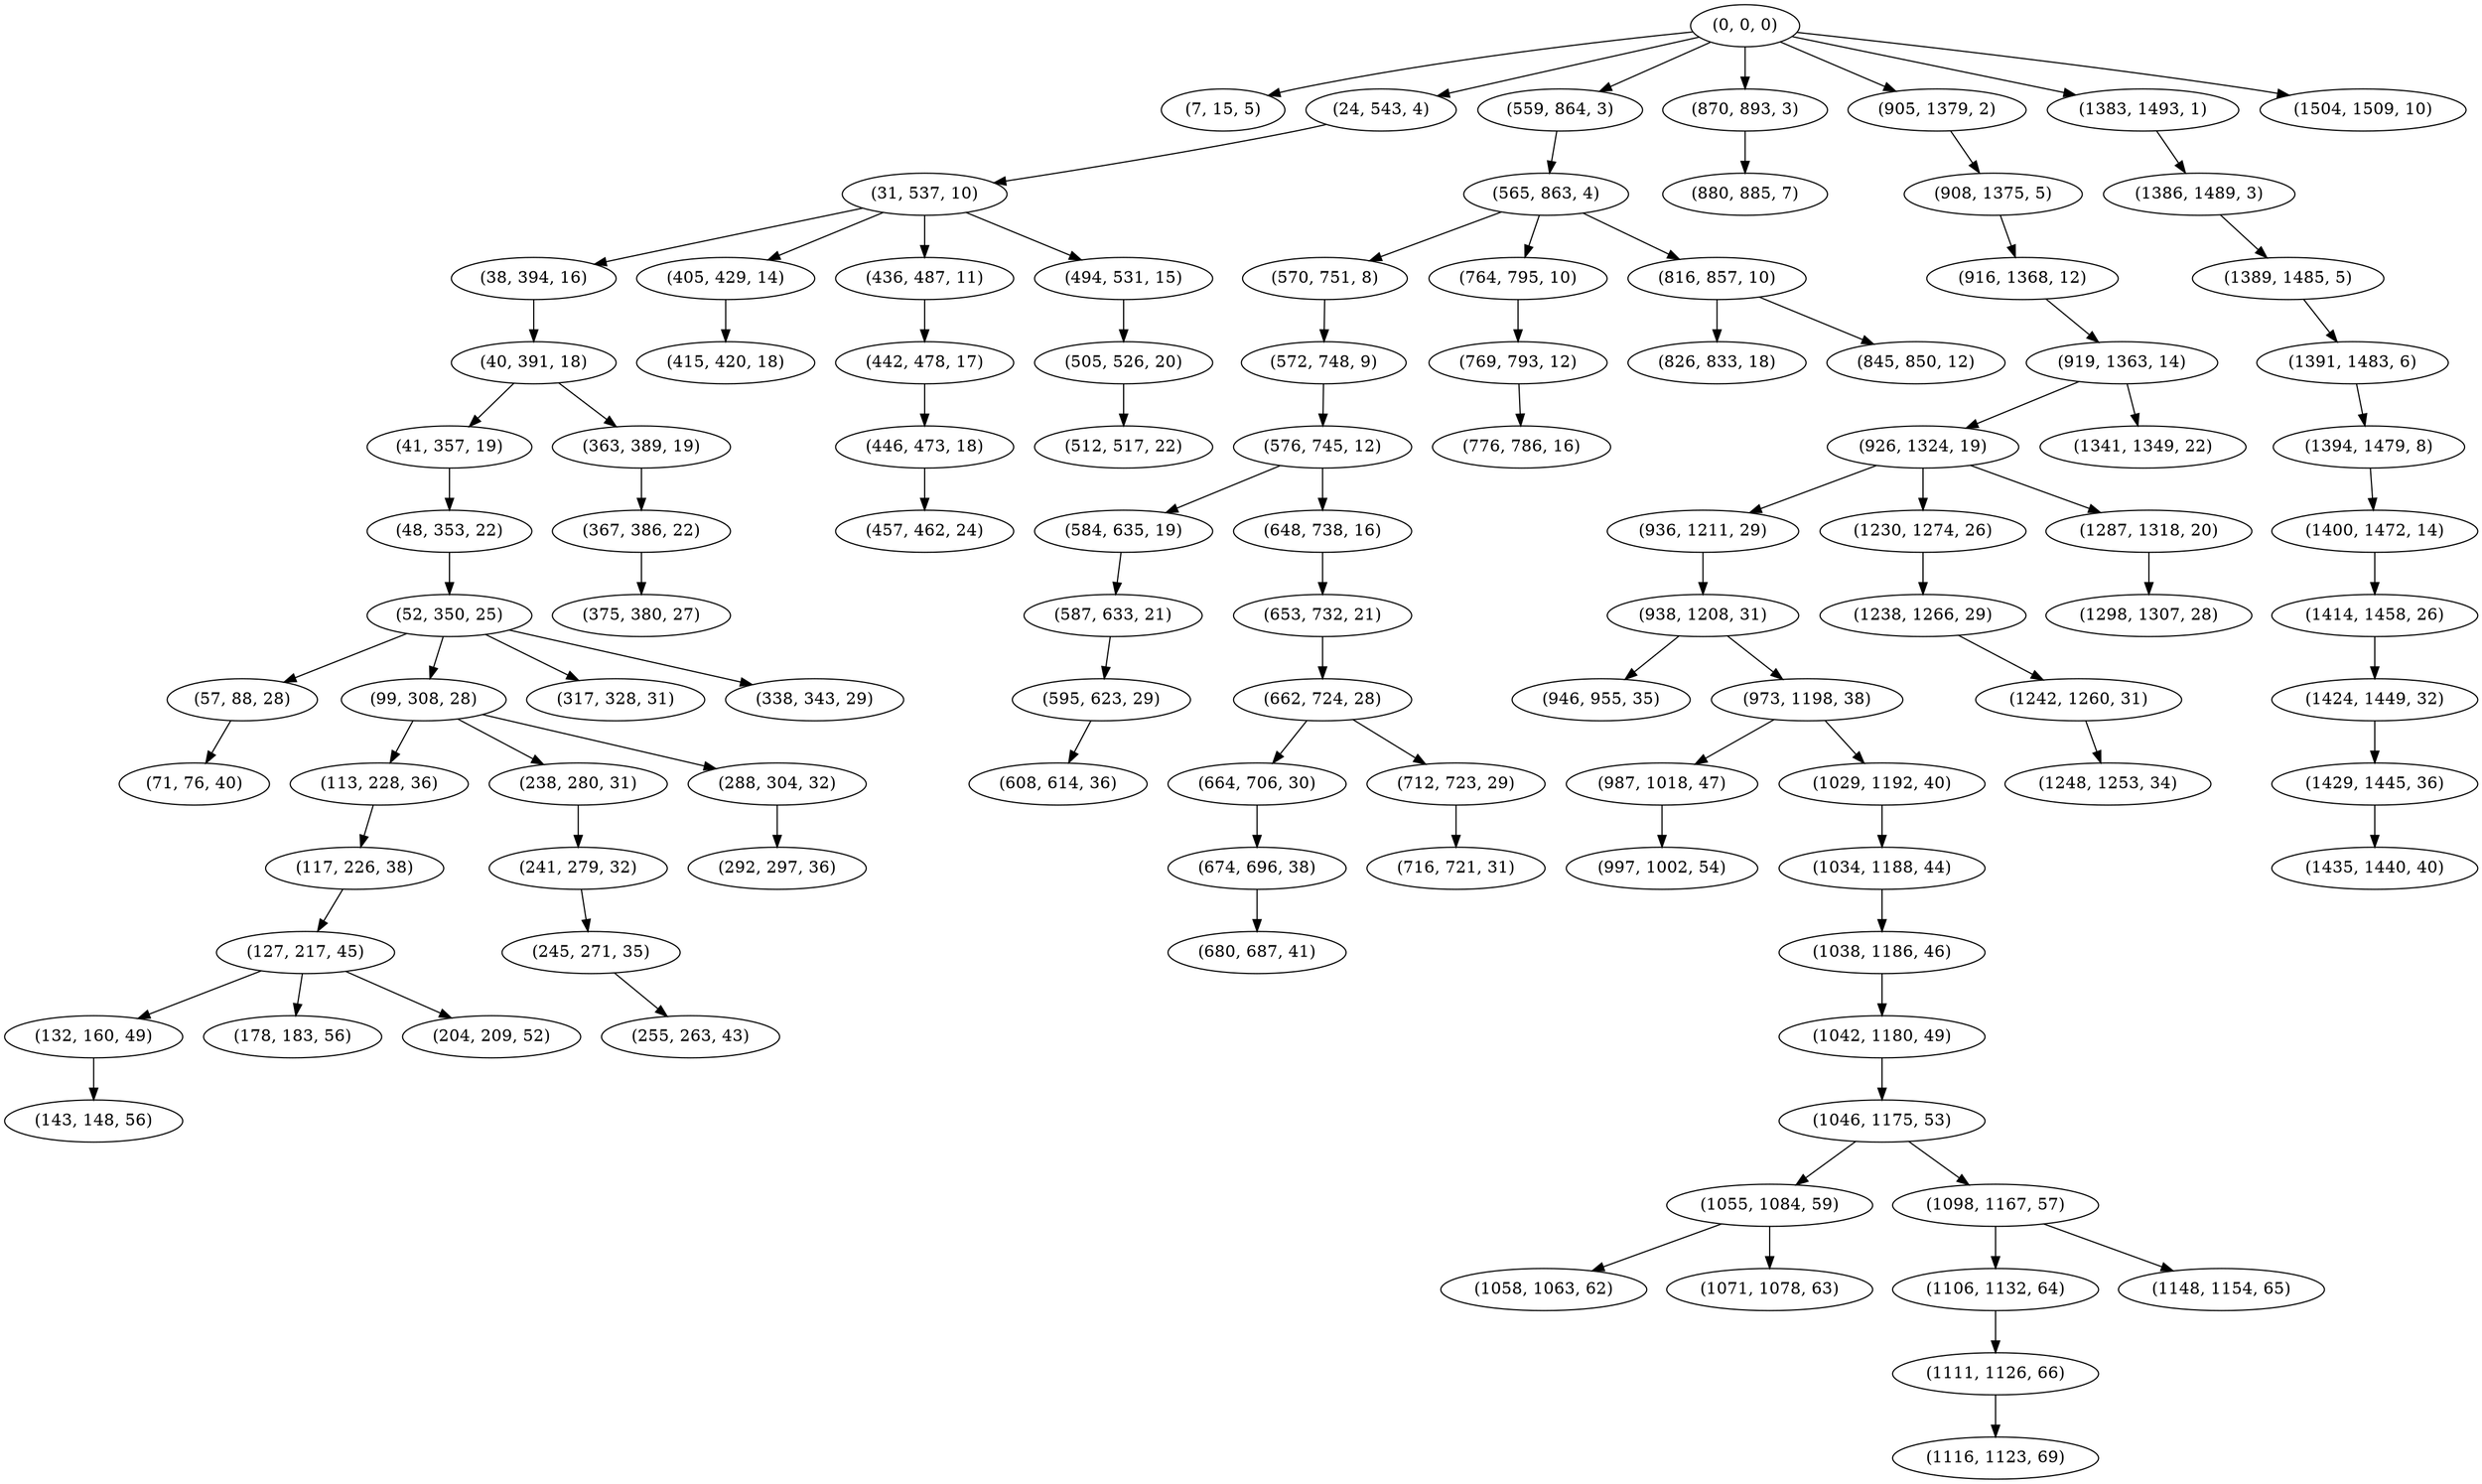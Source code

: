 digraph tree {
    "(0, 0, 0)";
    "(7, 15, 5)";
    "(24, 543, 4)";
    "(31, 537, 10)";
    "(38, 394, 16)";
    "(40, 391, 18)";
    "(41, 357, 19)";
    "(48, 353, 22)";
    "(52, 350, 25)";
    "(57, 88, 28)";
    "(71, 76, 40)";
    "(99, 308, 28)";
    "(113, 228, 36)";
    "(117, 226, 38)";
    "(127, 217, 45)";
    "(132, 160, 49)";
    "(143, 148, 56)";
    "(178, 183, 56)";
    "(204, 209, 52)";
    "(238, 280, 31)";
    "(241, 279, 32)";
    "(245, 271, 35)";
    "(255, 263, 43)";
    "(288, 304, 32)";
    "(292, 297, 36)";
    "(317, 328, 31)";
    "(338, 343, 29)";
    "(363, 389, 19)";
    "(367, 386, 22)";
    "(375, 380, 27)";
    "(405, 429, 14)";
    "(415, 420, 18)";
    "(436, 487, 11)";
    "(442, 478, 17)";
    "(446, 473, 18)";
    "(457, 462, 24)";
    "(494, 531, 15)";
    "(505, 526, 20)";
    "(512, 517, 22)";
    "(559, 864, 3)";
    "(565, 863, 4)";
    "(570, 751, 8)";
    "(572, 748, 9)";
    "(576, 745, 12)";
    "(584, 635, 19)";
    "(587, 633, 21)";
    "(595, 623, 29)";
    "(608, 614, 36)";
    "(648, 738, 16)";
    "(653, 732, 21)";
    "(662, 724, 28)";
    "(664, 706, 30)";
    "(674, 696, 38)";
    "(680, 687, 41)";
    "(712, 723, 29)";
    "(716, 721, 31)";
    "(764, 795, 10)";
    "(769, 793, 12)";
    "(776, 786, 16)";
    "(816, 857, 10)";
    "(826, 833, 18)";
    "(845, 850, 12)";
    "(870, 893, 3)";
    "(880, 885, 7)";
    "(905, 1379, 2)";
    "(908, 1375, 5)";
    "(916, 1368, 12)";
    "(919, 1363, 14)";
    "(926, 1324, 19)";
    "(936, 1211, 29)";
    "(938, 1208, 31)";
    "(946, 955, 35)";
    "(973, 1198, 38)";
    "(987, 1018, 47)";
    "(997, 1002, 54)";
    "(1029, 1192, 40)";
    "(1034, 1188, 44)";
    "(1038, 1186, 46)";
    "(1042, 1180, 49)";
    "(1046, 1175, 53)";
    "(1055, 1084, 59)";
    "(1058, 1063, 62)";
    "(1071, 1078, 63)";
    "(1098, 1167, 57)";
    "(1106, 1132, 64)";
    "(1111, 1126, 66)";
    "(1116, 1123, 69)";
    "(1148, 1154, 65)";
    "(1230, 1274, 26)";
    "(1238, 1266, 29)";
    "(1242, 1260, 31)";
    "(1248, 1253, 34)";
    "(1287, 1318, 20)";
    "(1298, 1307, 28)";
    "(1341, 1349, 22)";
    "(1383, 1493, 1)";
    "(1386, 1489, 3)";
    "(1389, 1485, 5)";
    "(1391, 1483, 6)";
    "(1394, 1479, 8)";
    "(1400, 1472, 14)";
    "(1414, 1458, 26)";
    "(1424, 1449, 32)";
    "(1429, 1445, 36)";
    "(1435, 1440, 40)";
    "(1504, 1509, 10)";
    "(0, 0, 0)" -> "(7, 15, 5)";
    "(0, 0, 0)" -> "(24, 543, 4)";
    "(0, 0, 0)" -> "(559, 864, 3)";
    "(0, 0, 0)" -> "(870, 893, 3)";
    "(0, 0, 0)" -> "(905, 1379, 2)";
    "(0, 0, 0)" -> "(1383, 1493, 1)";
    "(0, 0, 0)" -> "(1504, 1509, 10)";
    "(24, 543, 4)" -> "(31, 537, 10)";
    "(31, 537, 10)" -> "(38, 394, 16)";
    "(31, 537, 10)" -> "(405, 429, 14)";
    "(31, 537, 10)" -> "(436, 487, 11)";
    "(31, 537, 10)" -> "(494, 531, 15)";
    "(38, 394, 16)" -> "(40, 391, 18)";
    "(40, 391, 18)" -> "(41, 357, 19)";
    "(40, 391, 18)" -> "(363, 389, 19)";
    "(41, 357, 19)" -> "(48, 353, 22)";
    "(48, 353, 22)" -> "(52, 350, 25)";
    "(52, 350, 25)" -> "(57, 88, 28)";
    "(52, 350, 25)" -> "(99, 308, 28)";
    "(52, 350, 25)" -> "(317, 328, 31)";
    "(52, 350, 25)" -> "(338, 343, 29)";
    "(57, 88, 28)" -> "(71, 76, 40)";
    "(99, 308, 28)" -> "(113, 228, 36)";
    "(99, 308, 28)" -> "(238, 280, 31)";
    "(99, 308, 28)" -> "(288, 304, 32)";
    "(113, 228, 36)" -> "(117, 226, 38)";
    "(117, 226, 38)" -> "(127, 217, 45)";
    "(127, 217, 45)" -> "(132, 160, 49)";
    "(127, 217, 45)" -> "(178, 183, 56)";
    "(127, 217, 45)" -> "(204, 209, 52)";
    "(132, 160, 49)" -> "(143, 148, 56)";
    "(238, 280, 31)" -> "(241, 279, 32)";
    "(241, 279, 32)" -> "(245, 271, 35)";
    "(245, 271, 35)" -> "(255, 263, 43)";
    "(288, 304, 32)" -> "(292, 297, 36)";
    "(363, 389, 19)" -> "(367, 386, 22)";
    "(367, 386, 22)" -> "(375, 380, 27)";
    "(405, 429, 14)" -> "(415, 420, 18)";
    "(436, 487, 11)" -> "(442, 478, 17)";
    "(442, 478, 17)" -> "(446, 473, 18)";
    "(446, 473, 18)" -> "(457, 462, 24)";
    "(494, 531, 15)" -> "(505, 526, 20)";
    "(505, 526, 20)" -> "(512, 517, 22)";
    "(559, 864, 3)" -> "(565, 863, 4)";
    "(565, 863, 4)" -> "(570, 751, 8)";
    "(565, 863, 4)" -> "(764, 795, 10)";
    "(565, 863, 4)" -> "(816, 857, 10)";
    "(570, 751, 8)" -> "(572, 748, 9)";
    "(572, 748, 9)" -> "(576, 745, 12)";
    "(576, 745, 12)" -> "(584, 635, 19)";
    "(576, 745, 12)" -> "(648, 738, 16)";
    "(584, 635, 19)" -> "(587, 633, 21)";
    "(587, 633, 21)" -> "(595, 623, 29)";
    "(595, 623, 29)" -> "(608, 614, 36)";
    "(648, 738, 16)" -> "(653, 732, 21)";
    "(653, 732, 21)" -> "(662, 724, 28)";
    "(662, 724, 28)" -> "(664, 706, 30)";
    "(662, 724, 28)" -> "(712, 723, 29)";
    "(664, 706, 30)" -> "(674, 696, 38)";
    "(674, 696, 38)" -> "(680, 687, 41)";
    "(712, 723, 29)" -> "(716, 721, 31)";
    "(764, 795, 10)" -> "(769, 793, 12)";
    "(769, 793, 12)" -> "(776, 786, 16)";
    "(816, 857, 10)" -> "(826, 833, 18)";
    "(816, 857, 10)" -> "(845, 850, 12)";
    "(870, 893, 3)" -> "(880, 885, 7)";
    "(905, 1379, 2)" -> "(908, 1375, 5)";
    "(908, 1375, 5)" -> "(916, 1368, 12)";
    "(916, 1368, 12)" -> "(919, 1363, 14)";
    "(919, 1363, 14)" -> "(926, 1324, 19)";
    "(919, 1363, 14)" -> "(1341, 1349, 22)";
    "(926, 1324, 19)" -> "(936, 1211, 29)";
    "(926, 1324, 19)" -> "(1230, 1274, 26)";
    "(926, 1324, 19)" -> "(1287, 1318, 20)";
    "(936, 1211, 29)" -> "(938, 1208, 31)";
    "(938, 1208, 31)" -> "(946, 955, 35)";
    "(938, 1208, 31)" -> "(973, 1198, 38)";
    "(973, 1198, 38)" -> "(987, 1018, 47)";
    "(973, 1198, 38)" -> "(1029, 1192, 40)";
    "(987, 1018, 47)" -> "(997, 1002, 54)";
    "(1029, 1192, 40)" -> "(1034, 1188, 44)";
    "(1034, 1188, 44)" -> "(1038, 1186, 46)";
    "(1038, 1186, 46)" -> "(1042, 1180, 49)";
    "(1042, 1180, 49)" -> "(1046, 1175, 53)";
    "(1046, 1175, 53)" -> "(1055, 1084, 59)";
    "(1046, 1175, 53)" -> "(1098, 1167, 57)";
    "(1055, 1084, 59)" -> "(1058, 1063, 62)";
    "(1055, 1084, 59)" -> "(1071, 1078, 63)";
    "(1098, 1167, 57)" -> "(1106, 1132, 64)";
    "(1098, 1167, 57)" -> "(1148, 1154, 65)";
    "(1106, 1132, 64)" -> "(1111, 1126, 66)";
    "(1111, 1126, 66)" -> "(1116, 1123, 69)";
    "(1230, 1274, 26)" -> "(1238, 1266, 29)";
    "(1238, 1266, 29)" -> "(1242, 1260, 31)";
    "(1242, 1260, 31)" -> "(1248, 1253, 34)";
    "(1287, 1318, 20)" -> "(1298, 1307, 28)";
    "(1383, 1493, 1)" -> "(1386, 1489, 3)";
    "(1386, 1489, 3)" -> "(1389, 1485, 5)";
    "(1389, 1485, 5)" -> "(1391, 1483, 6)";
    "(1391, 1483, 6)" -> "(1394, 1479, 8)";
    "(1394, 1479, 8)" -> "(1400, 1472, 14)";
    "(1400, 1472, 14)" -> "(1414, 1458, 26)";
    "(1414, 1458, 26)" -> "(1424, 1449, 32)";
    "(1424, 1449, 32)" -> "(1429, 1445, 36)";
    "(1429, 1445, 36)" -> "(1435, 1440, 40)";
}
